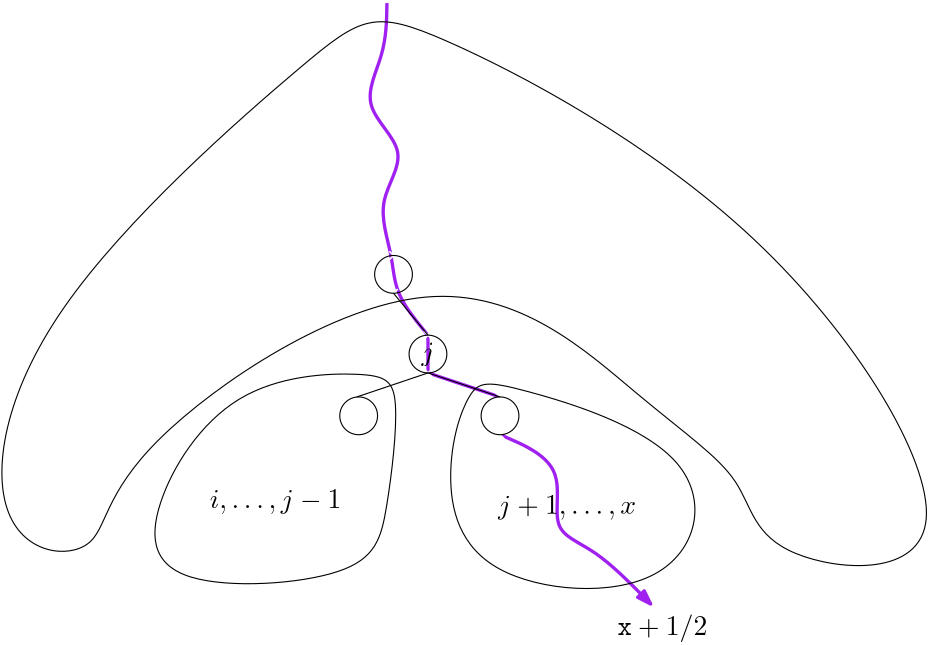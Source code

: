 <?xml version="1.0"?>
<!DOCTYPE ipe SYSTEM "ipe.dtd">
<ipe version="70010" creator="Ipe 7.0.10">
<info created="D:20110525141707" modified="D:20110607154337"/>
<ipestyle name="basic">
<symbol name="arrow/arc(spx)">
<path stroke="sym-stroke" fill="sym-stroke" pen="sym-pen">
0 0 m
-1 0.333 l
-1 -0.333 l
h
</path>
</symbol>
<symbol name="arrow/farc(spx)">
<path stroke="sym-stroke" fill="white" pen="sym-pen">
0 0 m
-1 0.333 l
-1 -0.333 l
h
</path>
</symbol>
<symbol name="mark/circle(sx)" transformations="translations">
<path fill="sym-stroke">
0.6 0 0 0.6 0 0 e
0.4 0 0 0.4 0 0 e
</path>
</symbol>
<symbol name="mark/disk(sx)" transformations="translations">
<path fill="sym-stroke">
0.6 0 0 0.6 0 0 e
</path>
</symbol>
<symbol name="mark/fdisk(sfx)" transformations="translations">
<group>
<path fill="sym-stroke" fillrule="eofill">
0.6 0 0 0.6 0 0 e
0.4 0 0 0.4 0 0 e
</path>
<path fill="sym-fill">
0.4 0 0 0.4 0 0 e
</path>
</group>
</symbol>
<symbol name="mark/box(sx)" transformations="translations">
<path fill="sym-stroke" fillrule="eofill">
-0.6 -0.6 m
0.6 -0.6 l
0.6 0.6 l
-0.6 0.6 l
h
-0.4 -0.4 m
0.4 -0.4 l
0.4 0.4 l
-0.4 0.4 l
h
</path>
</symbol>
<symbol name="mark/square(sx)" transformations="translations">
<path fill="sym-stroke">
-0.6 -0.6 m
0.6 -0.6 l
0.6 0.6 l
-0.6 0.6 l
h
</path>
</symbol>
<symbol name="mark/fsquare(sfx)" transformations="translations">
<group>
<path fill="sym-stroke" fillrule="eofill">
-0.6 -0.6 m
0.6 -0.6 l
0.6 0.6 l
-0.6 0.6 l
h
-0.4 -0.4 m
0.4 -0.4 l
0.4 0.4 l
-0.4 0.4 l
h
</path>
<path fill="sym-fill">
-0.4 -0.4 m
0.4 -0.4 l
0.4 0.4 l
-0.4 0.4 l
h
</path>
</group>
</symbol>
<symbol name="mark/cross(sx)" transformations="translations">
<group>
<path fill="sym-stroke">
-0.43 -0.57 m
0.57 0.43 l
0.43 0.57 l
-0.57 -0.43 l
h
</path>
<path fill="sym-stroke">
-0.43 0.57 m
0.57 -0.43 l
0.43 -0.57 l
-0.57 0.43 l
h
</path>
</group>
</symbol>
<symbol name="arrow/fnormal(spx)">
<path stroke="sym-stroke" fill="white" pen="sym-pen">
0 0 m
-1 0.333 l
-1 -0.333 l
h
</path>
</symbol>
<symbol name="arrow/pointed(spx)">
<path stroke="sym-stroke" fill="sym-stroke" pen="sym-pen">
0 0 m
-1 0.333 l
-0.8 0 l
-1 -0.333 l
h
</path>
</symbol>
<symbol name="arrow/fpointed(spx)">
<path stroke="sym-stroke" fill="white" pen="sym-pen">
0 0 m
-1 0.333 l
-0.8 0 l
-1 -0.333 l
h
</path>
</symbol>
<symbol name="arrow/linear(spx)">
<path stroke="sym-stroke" pen="sym-pen">
-1 0.333 m
0 0 l
-1 -0.333 l
</path>
</symbol>
<symbol name="arrow/fdouble(spx)">
<path stroke="sym-stroke" fill="white" pen="sym-pen">
0 0 m
-1 0.333 l
-1 -0.333 l
h
-1 0 m
-2 0.333 l
-2 -0.333 l
h
</path>
</symbol>
<symbol name="arrow/double(spx)">
<path stroke="sym-stroke" fill="sym-stroke" pen="sym-pen">
0 0 m
-1 0.333 l
-1 -0.333 l
h
-1 0 m
-2 0.333 l
-2 -0.333 l
h
</path>
</symbol>
<pen name="heavier" value="0.8"/>
<pen name="fat" value="1.2"/>
<pen name="ultrafat" value="2"/>
<symbolsize name="large" value="5"/>
<symbolsize name="small" value="2"/>
<symbolsize name="tiny" value="1.1"/>
<arrowsize name="large" value="10"/>
<arrowsize name="small" value="5"/>
<arrowsize name="tiny" value="3"/>
<color name="red" value="1 0 0"/>
<color name="green" value="0 1 0"/>
<color name="blue" value="0 0 1"/>
<color name="yellow" value="1 1 0"/>
<color name="orange" value="1 0.647 0"/>
<color name="gold" value="1 0.843 0"/>
<color name="purple" value="0.627 0.125 0.941"/>
<color name="gray" value="0.745"/>
<color name="brown" value="0.647 0.165 0.165"/>
<color name="navy" value="0 0 0.502"/>
<color name="pink" value="1 0.753 0.796"/>
<color name="seagreen" value="0.18 0.545 0.341"/>
<color name="turquoise" value="0.251 0.878 0.816"/>
<color name="violet" value="0.933 0.51 0.933"/>
<color name="darkblue" value="0 0 0.545"/>
<color name="darkcyan" value="0 0.545 0.545"/>
<color name="darkgray" value="0.663"/>
<color name="darkgreen" value="0 0.392 0"/>
<color name="darkmagenta" value="0.545 0 0.545"/>
<color name="darkorange" value="1 0.549 0"/>
<color name="darkred" value="0.545 0 0"/>
<color name="lightblue" value="0.678 0.847 0.902"/>
<color name="lightcyan" value="0.878 1 1"/>
<color name="lightgray" value="0.827"/>
<color name="lightgreen" value="0.565 0.933 0.565"/>
<color name="lightyellow" value="1 1 0.878"/>
<dashstyle name="dashed" value="[4] 0"/>
<dashstyle name="dotted" value="[1 3] 0"/>
<dashstyle name="dash dotted" value="[4 2 1 2] 0"/>
<dashstyle name="dash dot dotted" value="[4 2 1 2 1 2] 0"/>
<textsize name="large" value="\large"/>
<textsize name="small" value="\small"/>
<textsize name="tiny" value="\tiny"/>
<textsize name="Large" value="\Large"/>
<textsize name="LARGE" value="\LARGE"/>
<textsize name="huge" value="\huge"/>
<textsize name="Huge" value="\Huge"/>
<textsize name="footnote" value="\footnotesize"/>
<textstyle name="center" begin="\begin{center}" end="\end{center}"/>
<textstyle name="itemize" begin="\begin{itemize}" end="\end{itemize}"/>
<textstyle name="item" begin="\begin{itemize}\item{}" end="\end{itemize}"/>
<gridsize name="4 pts" value="4"/>
<gridsize name="8 pts (~3 mm)" value="8"/>
<gridsize name="16 pts (~6 mm)" value="16"/>
<gridsize name="32 pts (~12 mm)" value="32"/>
<gridsize name="10 pts (~3.5 mm)" value="10"/>
<gridsize name="20 pts (~7 mm)" value="20"/>
<gridsize name="14 pts (~5 mm)" value="14"/>
<gridsize name="28 pts (~10 mm)" value="28"/>
<gridsize name="56 pts (~20 mm)" value="56"/>
<anglesize name="90 deg" value="90"/>
<anglesize name="60 deg" value="60"/>
<anglesize name="45 deg" value="45"/>
<anglesize name="30 deg" value="30"/>
<anglesize name="22.5 deg" value="22.5"/>
<tiling name="falling" angle="-60" step="4" width="1"/>
<tiling name="rising" angle="30" step="4" width="1"/>
</ipestyle>
<page>
<layer name="alpha"/>
<layer name="beta"/>
<view layers="alpha beta" active="beta"/>
<path layer="beta" stroke="purple" pen="fat" arrow="normal/small">
215.418 330.908 m
215.055 312.194
204.74 293.628
224.957 277.537
210.929 259.796
217.79 240.035
217.79 226.435
230.192 211.353
230.192 211.353
230.192 197.753
230.192 197.753
256.124 189.113
256.124 189.113
256.124 175.513
256.124 175.513
280.656 164.902
273.229 140.147
289.733 135.608
310.362 114.567 s
</path>
<use layer="alpha" matrix="0.85 0 0 0.85 0.18951 -154.365" name="mark/cross(sx)" pos="256 448" size="normal" stroke="white"/>
<use matrix="0.85 0 0 0.85 0.18951 -140.765" name="mark/cross(sx)" pos="256 448" size="normal" stroke="white"/>
<path matrix="0.425 0 0 0.425 108.99 124.435" stroke="black">
16 0 0 16 256 256 e
</path>
<use layer="beta" matrix="0.85 0 0 0.85 12.5922 -183.047" name="mark/cross(sx)" pos="256 448" size="normal" stroke="white"/>
<use matrix="0.85 0 0 0.85 12.5922 -169.447" name="mark/cross(sx)" pos="256 448" size="normal" stroke="white"/>
<path matrix="0.425 0 0 0.425 121.392 95.7534" stroke="black">
16 0 0 16 256 256 e
</path>
<text matrix="0.425 0 0 0.425 121.392 95.7534" transformations="translations" pos="256 256" stroke="black" type="label" halign="center" valign="center">$j$</text>
<text matrix="1 0 0 1 -51.5619 3.39223" transformations="translations" pos="203.206 145.692" stroke="black" type="label" valign="baseline">$i,\ldots,j-1$</text>
<text matrix="1 0 0 1 -114.657 -122.799" transformations="translations" pos="370.104 269.848" stroke="black" type="label" valign="baseline">$j+1,\ldots,x$</text>
<path stroke="black">
215.418 145.692
220.845 193.184
212.025 198.611
158.428 195.898
127.898 147.728
133.326 118.555
209.312 123.304 u
</path>
<path stroke="black">
245.269 194.541
235.093 162.654
244.591 121.268
322.612 115.162
335.503 170.117
254.768 195.219 u
</path>
<path stroke="black">
116.365 129.41
69.5517 134.159
81.0853 217.608
201.849 324.124
215.418 330.908
357.891 255.601
437.948 121.947
347.715 128.731
346.5 159.865
311.147 183.618
238.485 250.173
111.615 166.046 u
</path>
<path stroke="black">
217.79 226.435 m
230.192 211.353 l
</path>
<use matrix="0.85 0 0 0.85 -13.0379 -205.287" name="mark/cross(sx)" pos="256 448" size="normal" stroke="white"/>
<use matrix="0.85 0 0 0.85 -13.0379 -191.687" name="mark/cross(sx)" pos="256 448" size="normal" stroke="white"/>
<path matrix="0.425 0 0 0.425 96.441 73.5131" stroke="black" fill="white">
16 0 0 16 256 256 e
</path>
<use matrix="0.85 0 0 0.85 38.524 -205.287" name="mark/cross(sx)" pos="256 448" size="normal" stroke="white"/>
<use matrix="0.85 0 0 0.85 38.524 -191.687" name="mark/cross(sx)" pos="256 448" size="normal" stroke="white"/>
<path matrix="0.425 0 0 0.425 147.325 73.5131" stroke="black" fill="white">
16 0 0 16 256 256 e
</path>
<path stroke="black">
230.192 197.753 m
204.562 189.113 l
</path>
<path stroke="black">
230.192 197.753 m
256.124 189.113 l
</path>
<text matrix="1 0 0 1 -3.30067 5.3636" transformations="translations" pos="301.698 98.0632" stroke="black" type="label" valign="baseline">$\mathtt{x}+1/2$</text>
</page>
</ipe>
